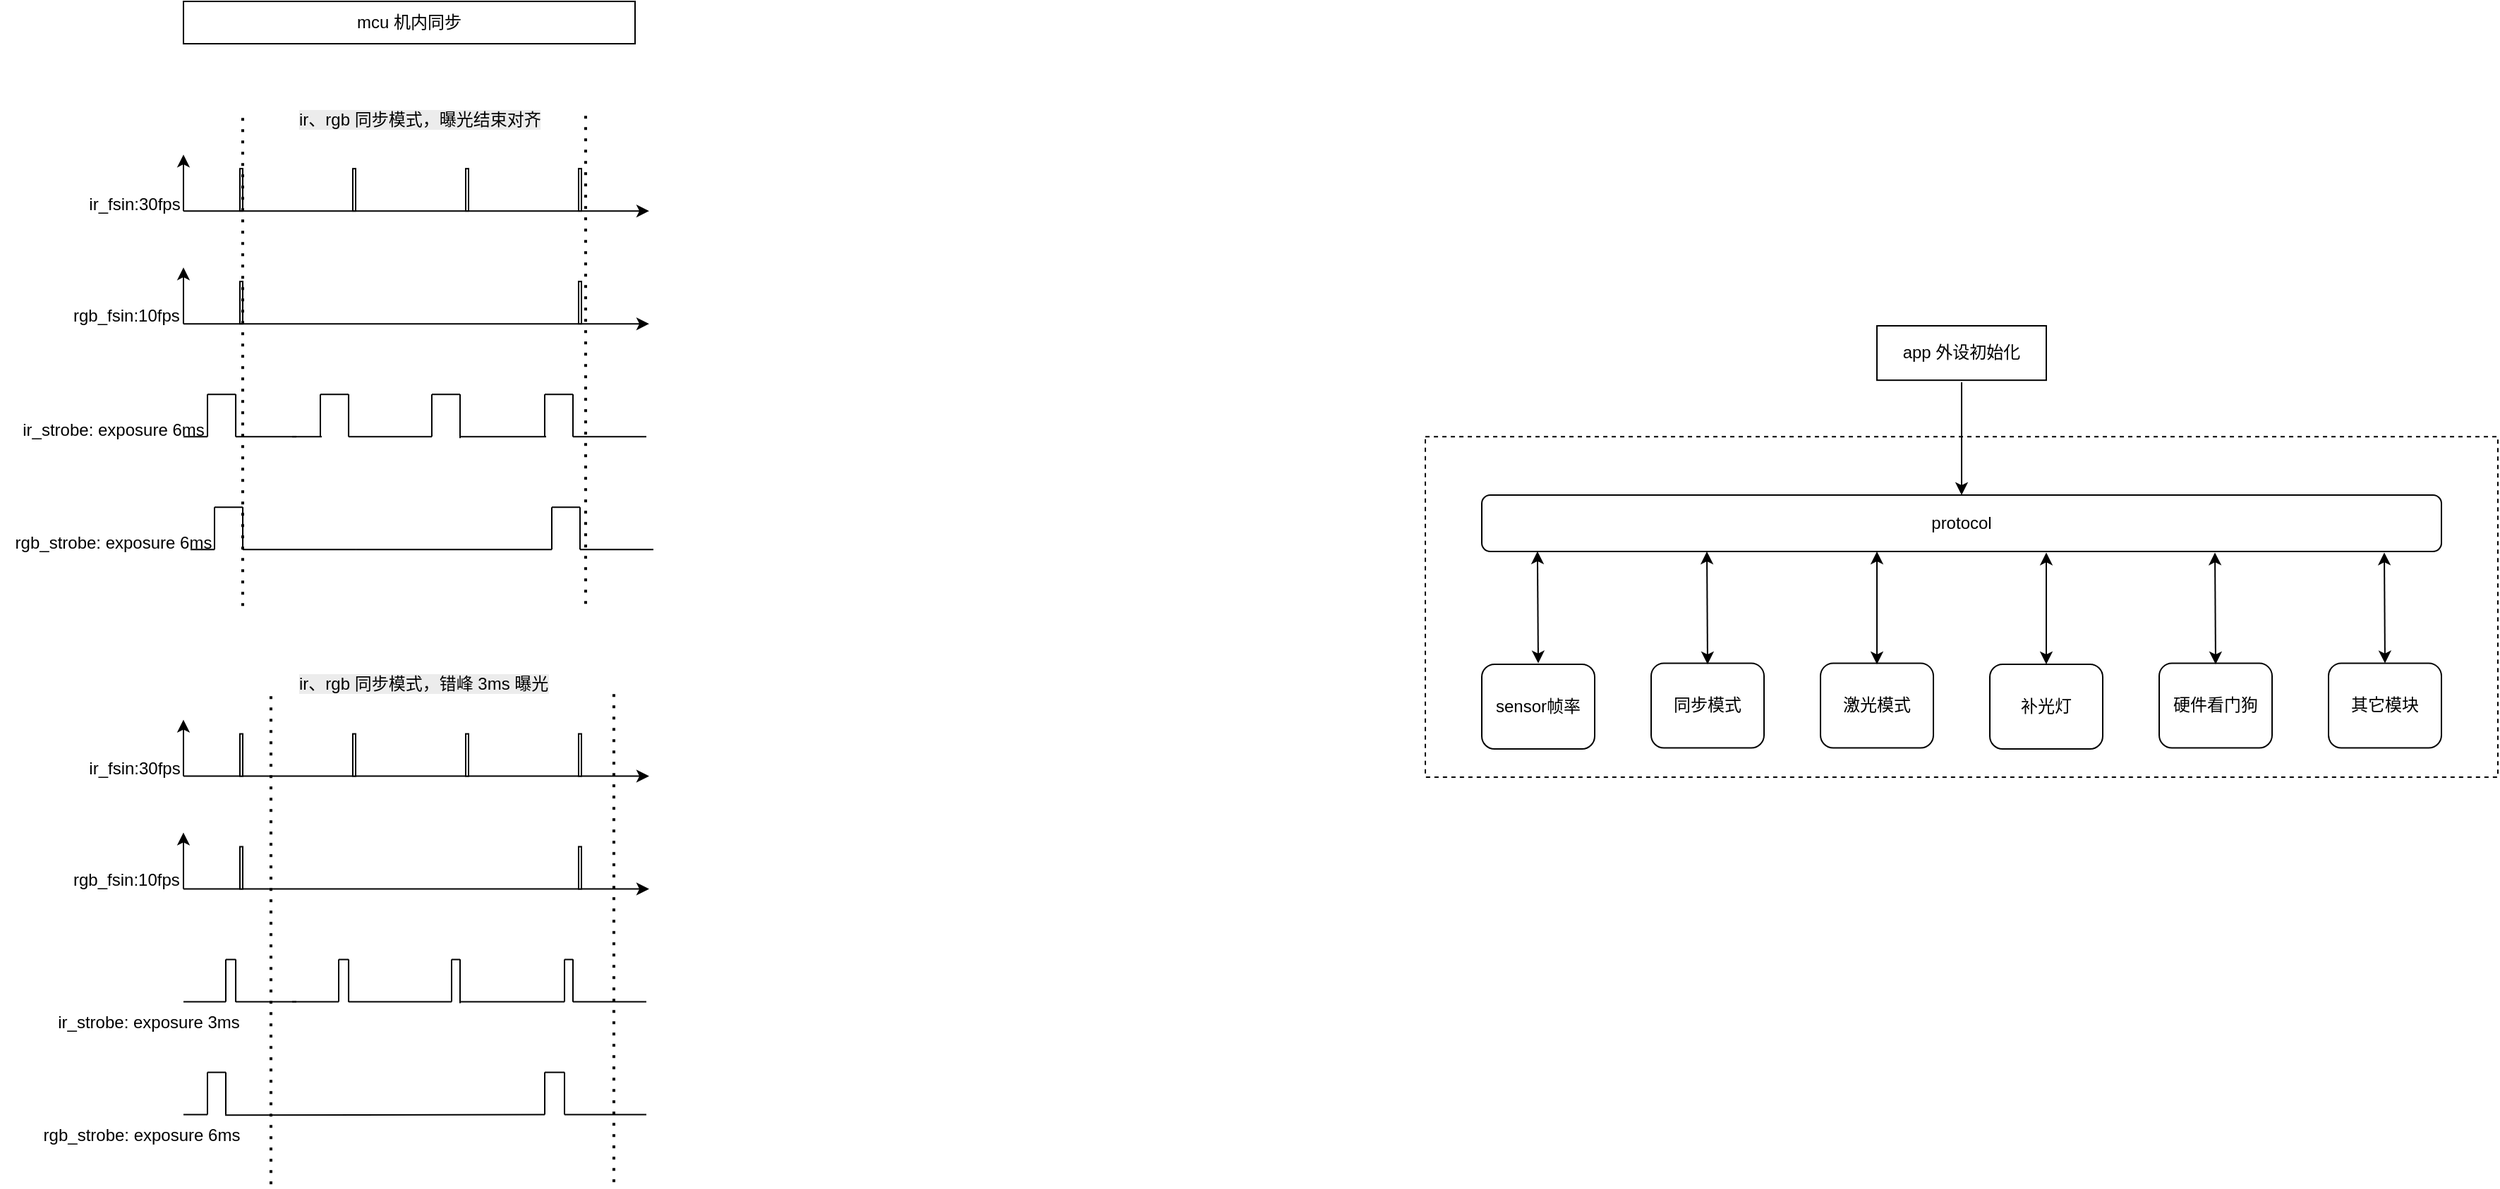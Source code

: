 <mxfile version="28.2.0">
  <diagram name="第 1 页" id="_VsEsWfQ4mNRQcYRXDtU">
    <mxGraphModel dx="1371" dy="796" grid="1" gridSize="10" guides="1" tooltips="1" connect="1" arrows="1" fold="1" page="1" pageScale="1" pageWidth="4681" pageHeight="3300" math="0" shadow="0">
      <root>
        <mxCell id="0" />
        <mxCell id="1" parent="0" />
        <mxCell id="NNPySh-XJAqyyE1wnARs-1" value="" style="endArrow=classic;html=1;rounded=0;" edge="1" parent="1">
          <mxGeometry width="50" height="50" relative="1" as="geometry">
            <mxPoint x="160" y="599.296" as="sourcePoint" />
            <mxPoint x="490" y="599.296" as="targetPoint" />
          </mxGeometry>
        </mxCell>
        <mxCell id="NNPySh-XJAqyyE1wnARs-2" value="" style="html=1;points=[[0,0,0,0,5],[0,1,0,0,-5],[1,0,0,0,5],[1,1,0,0,-5]];perimeter=orthogonalPerimeter;outlineConnect=0;targetShapes=umlLifeline;portConstraint=eastwest;newEdgeStyle={&quot;curved&quot;:0,&quot;rounded&quot;:0};" vertex="1" parent="1">
          <mxGeometry x="200" y="569.296" width="2" height="30" as="geometry" />
        </mxCell>
        <mxCell id="NNPySh-XJAqyyE1wnARs-3" value="" style="html=1;points=[[0,0,0,0,5],[0,1,0,0,-5],[1,0,0,0,5],[1,1,0,0,-5]];perimeter=orthogonalPerimeter;outlineConnect=0;targetShapes=umlLifeline;portConstraint=eastwest;newEdgeStyle={&quot;curved&quot;:0,&quot;rounded&quot;:0};" vertex="1" parent="1">
          <mxGeometry x="440" y="569.296" width="2" height="30" as="geometry" />
        </mxCell>
        <mxCell id="NNPySh-XJAqyyE1wnARs-4" value="" style="endArrow=classic;html=1;rounded=0;" edge="1" parent="1">
          <mxGeometry width="50" height="50" relative="1" as="geometry">
            <mxPoint x="160" y="679.296" as="sourcePoint" />
            <mxPoint x="490" y="679.296" as="targetPoint" />
          </mxGeometry>
        </mxCell>
        <mxCell id="NNPySh-XJAqyyE1wnARs-5" value="" style="html=1;points=[[0,0,0,0,5],[0,1,0,0,-5],[1,0,0,0,5],[1,1,0,0,-5]];perimeter=orthogonalPerimeter;outlineConnect=0;targetShapes=umlLifeline;portConstraint=eastwest;newEdgeStyle={&quot;curved&quot;:0,&quot;rounded&quot;:0};" vertex="1" parent="1">
          <mxGeometry x="200" y="649.296" width="2" height="30" as="geometry" />
        </mxCell>
        <mxCell id="NNPySh-XJAqyyE1wnARs-6" value="" style="html=1;points=[[0,0,0,0,5],[0,1,0,0,-5],[1,0,0,0,5],[1,1,0,0,-5]];perimeter=orthogonalPerimeter;outlineConnect=0;targetShapes=umlLifeline;portConstraint=eastwest;newEdgeStyle={&quot;curved&quot;:0,&quot;rounded&quot;:0};" vertex="1" parent="1">
          <mxGeometry x="440" y="649.296" width="2" height="30" as="geometry" />
        </mxCell>
        <mxCell id="NNPySh-XJAqyyE1wnARs-7" value="" style="endArrow=classic;html=1;rounded=0;" edge="1" parent="1">
          <mxGeometry width="50" height="50" relative="1" as="geometry">
            <mxPoint x="160" y="599.296" as="sourcePoint" />
            <mxPoint x="160" y="559.296" as="targetPoint" />
          </mxGeometry>
        </mxCell>
        <mxCell id="NNPySh-XJAqyyE1wnARs-8" value="ir_fsin:30fps" style="text;html=1;align=center;verticalAlign=middle;resizable=0;points=[];autosize=1;strokeColor=none;fillColor=none;" vertex="1" parent="1">
          <mxGeometry x="80" y="579.296" width="90" height="30" as="geometry" />
        </mxCell>
        <mxCell id="NNPySh-XJAqyyE1wnARs-9" value="" style="endArrow=classic;html=1;rounded=0;" edge="1" parent="1">
          <mxGeometry width="50" height="50" relative="1" as="geometry">
            <mxPoint x="160" y="679.296" as="sourcePoint" />
            <mxPoint x="160" y="639.296" as="targetPoint" />
          </mxGeometry>
        </mxCell>
        <mxCell id="NNPySh-XJAqyyE1wnARs-10" value="ir_strobe: exposure 3ms" style="text;html=1;align=center;verticalAlign=middle;resizable=0;points=[];autosize=1;strokeColor=none;fillColor=none;container=0;" vertex="1" parent="1">
          <mxGeometry x="60" y="759.296" width="150" height="30" as="geometry" />
        </mxCell>
        <mxCell id="NNPySh-XJAqyyE1wnARs-11" value="rgb_strobe: exposure 6ms" style="text;html=1;align=center;verticalAlign=middle;resizable=0;points=[];autosize=1;strokeColor=none;fillColor=none;container=0;" vertex="1" parent="1">
          <mxGeometry x="50" y="839.296" width="160" height="30" as="geometry" />
        </mxCell>
        <mxCell id="NNPySh-XJAqyyE1wnARs-12" value="" style="endArrow=none;html=1;rounded=0;" edge="1" parent="1">
          <mxGeometry width="50" height="50" relative="1" as="geometry">
            <mxPoint x="177" y="839.296" as="sourcePoint" />
            <mxPoint x="177" y="809.296" as="targetPoint" />
          </mxGeometry>
        </mxCell>
        <mxCell id="NNPySh-XJAqyyE1wnARs-13" value="" style="endArrow=none;html=1;rounded=0;exitX=0.714;exitY=1;exitDx=0;exitDy=0;exitPerimeter=0;" edge="1" parent="1">
          <mxGeometry width="50" height="50" relative="1" as="geometry">
            <mxPoint x="177.02" y="809.296" as="sourcePoint" />
            <mxPoint x="190" y="809.293" as="targetPoint" />
          </mxGeometry>
        </mxCell>
        <mxCell id="NNPySh-XJAqyyE1wnARs-14" value="" style="endArrow=none;html=1;rounded=0;" edge="1" parent="1">
          <mxGeometry width="50" height="50" relative="1" as="geometry">
            <mxPoint x="190" y="839.296" as="sourcePoint" />
            <mxPoint x="190" y="809.296" as="targetPoint" />
          </mxGeometry>
        </mxCell>
        <mxCell id="NNPySh-XJAqyyE1wnARs-15" value="" style="endArrow=none;html=1;rounded=0;exitX=0.872;exitY=0.01;exitDx=0;exitDy=0;exitPerimeter=0;" edge="1" parent="1" source="NNPySh-XJAqyyE1wnARs-11">
          <mxGeometry width="50" height="50" relative="1" as="geometry">
            <mxPoint x="277.02" y="839.296" as="sourcePoint" />
            <mxPoint x="416" y="839.296" as="targetPoint" />
          </mxGeometry>
        </mxCell>
        <mxCell id="NNPySh-XJAqyyE1wnARs-16" value="" style="endArrow=none;html=1;rounded=0;" edge="1" parent="1">
          <mxGeometry width="50" height="50" relative="1" as="geometry">
            <mxPoint x="197.02" y="759.296" as="sourcePoint" />
            <mxPoint x="197.02" y="729.296" as="targetPoint" />
          </mxGeometry>
        </mxCell>
        <mxCell id="NNPySh-XJAqyyE1wnARs-17" value="" style="endArrow=none;html=1;rounded=0;" edge="1" parent="1">
          <mxGeometry width="50" height="50" relative="1" as="geometry">
            <mxPoint x="190" y="729.293" as="sourcePoint" />
            <mxPoint x="197.02" y="729.296" as="targetPoint" />
          </mxGeometry>
        </mxCell>
        <mxCell id="NNPySh-XJAqyyE1wnARs-18" value="" style="endArrow=none;html=1;rounded=0;" edge="1" parent="1">
          <mxGeometry width="50" height="50" relative="1" as="geometry">
            <mxPoint x="197.02" y="759.296" as="sourcePoint" />
            <mxPoint x="197.02" y="729.296" as="targetPoint" />
          </mxGeometry>
        </mxCell>
        <mxCell id="NNPySh-XJAqyyE1wnARs-19" value="" style="endArrow=none;html=1;rounded=0;" edge="1" parent="1">
          <mxGeometry width="50" height="50" relative="1" as="geometry">
            <mxPoint x="190" y="759.296" as="sourcePoint" />
            <mxPoint x="190" y="729.296" as="targetPoint" />
          </mxGeometry>
        </mxCell>
        <mxCell id="NNPySh-XJAqyyE1wnARs-20" value="" style="endArrow=none;html=1;rounded=0;" edge="1" parent="1">
          <mxGeometry width="50" height="50" relative="1" as="geometry">
            <mxPoint x="197.02" y="759.296" as="sourcePoint" />
            <mxPoint x="240" y="759.296" as="targetPoint" />
          </mxGeometry>
        </mxCell>
        <mxCell id="NNPySh-XJAqyyE1wnARs-21" value="" style="endArrow=none;html=1;rounded=0;" edge="1" parent="1">
          <mxGeometry width="50" height="50" relative="1" as="geometry">
            <mxPoint x="237.02" y="759.296" as="sourcePoint" />
            <mxPoint x="270" y="759.293" as="targetPoint" />
          </mxGeometry>
        </mxCell>
        <mxCell id="NNPySh-XJAqyyE1wnARs-22" value="" style="endArrow=none;html=1;rounded=0;" edge="1" parent="1">
          <mxGeometry width="50" height="50" relative="1" as="geometry">
            <mxPoint x="277.02" y="759.296" as="sourcePoint" />
            <mxPoint x="277.02" y="729.296" as="targetPoint" />
          </mxGeometry>
        </mxCell>
        <mxCell id="NNPySh-XJAqyyE1wnARs-23" value="" style="endArrow=none;html=1;rounded=0;" edge="1" parent="1">
          <mxGeometry width="50" height="50" relative="1" as="geometry">
            <mxPoint x="270" y="729.293" as="sourcePoint" />
            <mxPoint x="277.02" y="729.296" as="targetPoint" />
          </mxGeometry>
        </mxCell>
        <mxCell id="NNPySh-XJAqyyE1wnARs-24" value="" style="endArrow=none;html=1;rounded=0;" edge="1" parent="1">
          <mxGeometry width="50" height="50" relative="1" as="geometry">
            <mxPoint x="277.02" y="759.296" as="sourcePoint" />
            <mxPoint x="277.02" y="729.296" as="targetPoint" />
          </mxGeometry>
        </mxCell>
        <mxCell id="NNPySh-XJAqyyE1wnARs-25" value="" style="endArrow=none;html=1;rounded=0;" edge="1" parent="1">
          <mxGeometry width="50" height="50" relative="1" as="geometry">
            <mxPoint x="277.02" y="759.296" as="sourcePoint" />
            <mxPoint x="350" y="759.293" as="targetPoint" />
          </mxGeometry>
        </mxCell>
        <mxCell id="NNPySh-XJAqyyE1wnARs-26" value="" style="endArrow=none;html=1;rounded=0;exitX=0.812;exitY=-0.005;exitDx=0;exitDy=0;exitPerimeter=0;" edge="1" parent="1">
          <mxGeometry width="50" height="50" relative="1" as="geometry">
            <mxPoint x="160" y="839.296" as="sourcePoint" />
            <mxPoint x="177" y="839.296" as="targetPoint" />
          </mxGeometry>
        </mxCell>
        <mxCell id="NNPySh-XJAqyyE1wnARs-27" value="" style="endArrow=none;html=1;rounded=0;exitX=0.812;exitY=-0.005;exitDx=0;exitDy=0;exitPerimeter=0;" edge="1" parent="1">
          <mxGeometry width="50" height="50" relative="1" as="geometry">
            <mxPoint x="160" y="759.296" as="sourcePoint" />
            <mxPoint x="190" y="759.296" as="targetPoint" />
          </mxGeometry>
        </mxCell>
        <mxCell id="NNPySh-XJAqyyE1wnARs-28" value="&lt;span style=&quot;color: rgb(0, 0, 0); font-family: Helvetica; font-size: 12px; font-style: normal; font-variant-ligatures: normal; font-variant-caps: normal; font-weight: 400; letter-spacing: normal; orphans: 2; text-align: center; text-indent: 0px; text-transform: none; widows: 2; word-spacing: 0px; -webkit-text-stroke-width: 0px; white-space: nowrap; text-decoration-thickness: initial; text-decoration-style: initial; text-decoration-color: initial; float: none; display: inline !important;&quot;&gt;rgb_fsin:10fps&lt;/span&gt;" style="text;whiteSpace=wrap;html=1;" vertex="1" parent="1">
          <mxGeometry x="80" y="659.296" width="70" height="40" as="geometry" />
        </mxCell>
        <mxCell id="NNPySh-XJAqyyE1wnARs-29" value="" style="endArrow=none;dashed=1;html=1;dashPattern=1 3;strokeWidth=2;rounded=0;" edge="1" parent="1">
          <mxGeometry width="50" height="50" relative="1" as="geometry">
            <mxPoint x="222" y="888.586" as="sourcePoint" />
            <mxPoint x="222" y="541.42" as="targetPoint" />
          </mxGeometry>
        </mxCell>
        <mxCell id="NNPySh-XJAqyyE1wnARs-30" value="" style="endArrow=none;dashed=1;html=1;dashPattern=1 3;strokeWidth=2;rounded=0;" edge="1" parent="1">
          <mxGeometry width="50" height="50" relative="1" as="geometry">
            <mxPoint x="465" y="887.169" as="sourcePoint" />
            <mxPoint x="465" y="540.003" as="targetPoint" />
          </mxGeometry>
        </mxCell>
        <mxCell id="NNPySh-XJAqyyE1wnARs-31" value="" style="html=1;points=[[0,0,0,0,5],[0,1,0,0,-5],[1,0,0,0,5],[1,1,0,0,-5]];perimeter=orthogonalPerimeter;outlineConnect=0;targetShapes=umlLifeline;portConstraint=eastwest;newEdgeStyle={&quot;curved&quot;:0,&quot;rounded&quot;:0};" vertex="1" parent="1">
          <mxGeometry x="360" y="569.296" width="2" height="30" as="geometry" />
        </mxCell>
        <mxCell id="NNPySh-XJAqyyE1wnARs-32" value="" style="html=1;points=[[0,0,0,0,5],[0,1,0,0,-5],[1,0,0,0,5],[1,1,0,0,-5]];perimeter=orthogonalPerimeter;outlineConnect=0;targetShapes=umlLifeline;portConstraint=eastwest;newEdgeStyle={&quot;curved&quot;:0,&quot;rounded&quot;:0};" vertex="1" parent="1">
          <mxGeometry x="280" y="569.296" width="2" height="30" as="geometry" />
        </mxCell>
        <mxCell id="NNPySh-XJAqyyE1wnARs-33" value="" style="endArrow=none;html=1;rounded=0;" edge="1" parent="1">
          <mxGeometry width="50" height="50" relative="1" as="geometry">
            <mxPoint x="270" y="759.296" as="sourcePoint" />
            <mxPoint x="270" y="729.296" as="targetPoint" />
          </mxGeometry>
        </mxCell>
        <mxCell id="NNPySh-XJAqyyE1wnARs-34" value="" style="endArrow=none;html=1;rounded=0;" edge="1" parent="1">
          <mxGeometry width="50" height="50" relative="1" as="geometry">
            <mxPoint x="350" y="729.293" as="sourcePoint" />
            <mxPoint x="356" y="729.296" as="targetPoint" />
          </mxGeometry>
        </mxCell>
        <mxCell id="NNPySh-XJAqyyE1wnARs-35" value="" style="endArrow=none;html=1;rounded=0;" edge="1" parent="1">
          <mxGeometry width="50" height="50" relative="1" as="geometry">
            <mxPoint x="350" y="759.296" as="sourcePoint" />
            <mxPoint x="350" y="729.296" as="targetPoint" />
          </mxGeometry>
        </mxCell>
        <mxCell id="NNPySh-XJAqyyE1wnARs-36" value="" style="endArrow=none;html=1;rounded=0;" edge="1" parent="1">
          <mxGeometry width="50" height="50" relative="1" as="geometry">
            <mxPoint x="356" y="759.296" as="sourcePoint" />
            <mxPoint x="356" y="729.296" as="targetPoint" />
          </mxGeometry>
        </mxCell>
        <mxCell id="NNPySh-XJAqyyE1wnARs-37" value="" style="endArrow=none;html=1;rounded=0;" edge="1" parent="1">
          <mxGeometry width="50" height="50" relative="1" as="geometry">
            <mxPoint x="356" y="759.296" as="sourcePoint" />
            <mxPoint x="356" y="729.296" as="targetPoint" />
          </mxGeometry>
        </mxCell>
        <mxCell id="NNPySh-XJAqyyE1wnARs-38" value="" style="endArrow=none;html=1;rounded=0;" edge="1" parent="1">
          <mxGeometry width="50" height="50" relative="1" as="geometry">
            <mxPoint x="356" y="760.296" as="sourcePoint" />
            <mxPoint x="356" y="730.296" as="targetPoint" />
          </mxGeometry>
        </mxCell>
        <mxCell id="NNPySh-XJAqyyE1wnARs-39" value="" style="endArrow=none;html=1;rounded=0;" edge="1" parent="1">
          <mxGeometry width="50" height="50" relative="1" as="geometry">
            <mxPoint x="356" y="759.296" as="sourcePoint" />
            <mxPoint x="430" y="759.293" as="targetPoint" />
          </mxGeometry>
        </mxCell>
        <mxCell id="NNPySh-XJAqyyE1wnARs-40" value="" style="endArrow=none;html=1;rounded=0;" edge="1" parent="1">
          <mxGeometry width="50" height="50" relative="1" as="geometry">
            <mxPoint x="436" y="759.296" as="sourcePoint" />
            <mxPoint x="436" y="729.296" as="targetPoint" />
          </mxGeometry>
        </mxCell>
        <mxCell id="NNPySh-XJAqyyE1wnARs-41" value="" style="endArrow=none;html=1;rounded=0;" edge="1" parent="1">
          <mxGeometry width="50" height="50" relative="1" as="geometry">
            <mxPoint x="430" y="729.293" as="sourcePoint" />
            <mxPoint x="436" y="729.296" as="targetPoint" />
          </mxGeometry>
        </mxCell>
        <mxCell id="NNPySh-XJAqyyE1wnARs-42" value="" style="endArrow=none;html=1;rounded=0;" edge="1" parent="1">
          <mxGeometry width="50" height="50" relative="1" as="geometry">
            <mxPoint x="436" y="759.296" as="sourcePoint" />
            <mxPoint x="436" y="729.296" as="targetPoint" />
          </mxGeometry>
        </mxCell>
        <mxCell id="NNPySh-XJAqyyE1wnARs-43" value="" style="endArrow=none;html=1;rounded=0;" edge="1" parent="1">
          <mxGeometry width="50" height="50" relative="1" as="geometry">
            <mxPoint x="436" y="759.296" as="sourcePoint" />
            <mxPoint x="488" y="759.296" as="targetPoint" />
          </mxGeometry>
        </mxCell>
        <mxCell id="NNPySh-XJAqyyE1wnARs-44" value="" style="endArrow=none;html=1;rounded=0;" edge="1" parent="1">
          <mxGeometry width="50" height="50" relative="1" as="geometry">
            <mxPoint x="430" y="759.296" as="sourcePoint" />
            <mxPoint x="430" y="729.296" as="targetPoint" />
          </mxGeometry>
        </mxCell>
        <mxCell id="NNPySh-XJAqyyE1wnARs-45" value="" style="endArrow=none;html=1;rounded=0;exitX=0.714;exitY=1;exitDx=0;exitDy=0;exitPerimeter=0;" edge="1" parent="1">
          <mxGeometry width="50" height="50" relative="1" as="geometry">
            <mxPoint x="416" y="809.296" as="sourcePoint" />
            <mxPoint x="430" y="809.293" as="targetPoint" />
          </mxGeometry>
        </mxCell>
        <mxCell id="NNPySh-XJAqyyE1wnARs-46" value="" style="endArrow=none;html=1;rounded=0;" edge="1" parent="1">
          <mxGeometry width="50" height="50" relative="1" as="geometry">
            <mxPoint x="430" y="839.296" as="sourcePoint" />
            <mxPoint x="430" y="809.296" as="targetPoint" />
          </mxGeometry>
        </mxCell>
        <mxCell id="NNPySh-XJAqyyE1wnARs-47" value="" style="endArrow=none;html=1;rounded=0;" edge="1" parent="1">
          <mxGeometry width="50" height="50" relative="1" as="geometry">
            <mxPoint x="416" y="839.296" as="sourcePoint" />
            <mxPoint x="416" y="809.296" as="targetPoint" />
          </mxGeometry>
        </mxCell>
        <mxCell id="NNPySh-XJAqyyE1wnARs-48" value="" style="endArrow=none;html=1;rounded=0;" edge="1" parent="1">
          <mxGeometry width="50" height="50" relative="1" as="geometry">
            <mxPoint x="430" y="839.293" as="sourcePoint" />
            <mxPoint x="488" y="839.296" as="targetPoint" />
          </mxGeometry>
        </mxCell>
        <mxCell id="NNPySh-XJAqyyE1wnARs-49" value="" style="endArrow=classic;html=1;rounded=0;" edge="1" parent="1">
          <mxGeometry width="50" height="50" relative="1" as="geometry">
            <mxPoint x="160" y="198.583" as="sourcePoint" />
            <mxPoint x="490" y="198.583" as="targetPoint" />
          </mxGeometry>
        </mxCell>
        <mxCell id="NNPySh-XJAqyyE1wnARs-50" value="" style="html=1;points=[[0,0,0,0,5],[0,1,0,0,-5],[1,0,0,0,5],[1,1,0,0,-5]];perimeter=orthogonalPerimeter;outlineConnect=0;targetShapes=umlLifeline;portConstraint=eastwest;newEdgeStyle={&quot;curved&quot;:0,&quot;rounded&quot;:0};" vertex="1" parent="1">
          <mxGeometry x="200" y="168.583" width="2" height="30" as="geometry" />
        </mxCell>
        <mxCell id="NNPySh-XJAqyyE1wnARs-51" value="" style="html=1;points=[[0,0,0,0,5],[0,1,0,0,-5],[1,0,0,0,5],[1,1,0,0,-5]];perimeter=orthogonalPerimeter;outlineConnect=0;targetShapes=umlLifeline;portConstraint=eastwest;newEdgeStyle={&quot;curved&quot;:0,&quot;rounded&quot;:0};" vertex="1" parent="1">
          <mxGeometry x="440" y="168.583" width="2" height="30" as="geometry" />
        </mxCell>
        <mxCell id="NNPySh-XJAqyyE1wnARs-52" value="" style="endArrow=classic;html=1;rounded=0;" edge="1" parent="1">
          <mxGeometry width="50" height="50" relative="1" as="geometry">
            <mxPoint x="160" y="278.583" as="sourcePoint" />
            <mxPoint x="490" y="278.583" as="targetPoint" />
          </mxGeometry>
        </mxCell>
        <mxCell id="NNPySh-XJAqyyE1wnARs-53" value="" style="html=1;points=[[0,0,0,0,5],[0,1,0,0,-5],[1,0,0,0,5],[1,1,0,0,-5]];perimeter=orthogonalPerimeter;outlineConnect=0;targetShapes=umlLifeline;portConstraint=eastwest;newEdgeStyle={&quot;curved&quot;:0,&quot;rounded&quot;:0};" vertex="1" parent="1">
          <mxGeometry x="200" y="248.583" width="2" height="30" as="geometry" />
        </mxCell>
        <mxCell id="NNPySh-XJAqyyE1wnARs-54" value="" style="html=1;points=[[0,0,0,0,5],[0,1,0,0,-5],[1,0,0,0,5],[1,1,0,0,-5]];perimeter=orthogonalPerimeter;outlineConnect=0;targetShapes=umlLifeline;portConstraint=eastwest;newEdgeStyle={&quot;curved&quot;:0,&quot;rounded&quot;:0};" vertex="1" parent="1">
          <mxGeometry x="440" y="248.583" width="2" height="30" as="geometry" />
        </mxCell>
        <mxCell id="NNPySh-XJAqyyE1wnARs-55" value="" style="endArrow=classic;html=1;rounded=0;" edge="1" parent="1">
          <mxGeometry width="50" height="50" relative="1" as="geometry">
            <mxPoint x="160" y="198.583" as="sourcePoint" />
            <mxPoint x="160" y="158.583" as="targetPoint" />
          </mxGeometry>
        </mxCell>
        <mxCell id="NNPySh-XJAqyyE1wnARs-56" value="ir_fsin:30fps" style="text;html=1;align=center;verticalAlign=middle;resizable=0;points=[];autosize=1;strokeColor=none;fillColor=none;" vertex="1" parent="1">
          <mxGeometry x="80" y="178.583" width="90" height="30" as="geometry" />
        </mxCell>
        <mxCell id="NNPySh-XJAqyyE1wnARs-57" value="" style="endArrow=classic;html=1;rounded=0;" edge="1" parent="1">
          <mxGeometry width="50" height="50" relative="1" as="geometry">
            <mxPoint x="160" y="278.583" as="sourcePoint" />
            <mxPoint x="160" y="238.583" as="targetPoint" />
          </mxGeometry>
        </mxCell>
        <mxCell id="NNPySh-XJAqyyE1wnARs-58" value="ir_strobe: exposure 6ms" style="text;html=1;align=center;verticalAlign=middle;resizable=0;points=[];autosize=1;strokeColor=none;fillColor=none;container=0;" vertex="1" parent="1">
          <mxGeometry x="35" y="338.583" width="150" height="30" as="geometry" />
        </mxCell>
        <mxCell id="NNPySh-XJAqyyE1wnARs-59" value="rgb_strobe: exposure 6ms" style="text;html=1;align=center;verticalAlign=middle;resizable=0;points=[];autosize=1;strokeColor=none;fillColor=none;container=0;" vertex="1" parent="1">
          <mxGeometry x="30" y="418.583" width="160" height="30" as="geometry" />
        </mxCell>
        <mxCell id="NNPySh-XJAqyyE1wnARs-60" value="" style="endArrow=none;html=1;rounded=0;" edge="1" parent="1">
          <mxGeometry width="50" height="50" relative="1" as="geometry">
            <mxPoint x="182" y="438.583" as="sourcePoint" />
            <mxPoint x="182" y="408.583" as="targetPoint" />
          </mxGeometry>
        </mxCell>
        <mxCell id="NNPySh-XJAqyyE1wnARs-61" value="" style="endArrow=none;html=1;rounded=0;" edge="1" parent="1">
          <mxGeometry width="50" height="50" relative="1" as="geometry">
            <mxPoint x="202.02" y="438.583" as="sourcePoint" />
            <mxPoint x="202.02" y="408.583" as="targetPoint" />
          </mxGeometry>
        </mxCell>
        <mxCell id="NNPySh-XJAqyyE1wnARs-62" value="" style="endArrow=none;html=1;rounded=0;exitX=0.714;exitY=1;exitDx=0;exitDy=0;exitPerimeter=0;" edge="1" parent="1">
          <mxGeometry width="50" height="50" relative="1" as="geometry">
            <mxPoint x="182.02" y="408.583" as="sourcePoint" />
            <mxPoint x="202.02" y="408.583" as="targetPoint" />
          </mxGeometry>
        </mxCell>
        <mxCell id="NNPySh-XJAqyyE1wnARs-63" value="" style="endArrow=none;html=1;rounded=0;" edge="1" parent="1">
          <mxGeometry width="50" height="50" relative="1" as="geometry">
            <mxPoint x="202.02" y="438.583" as="sourcePoint" />
            <mxPoint x="202.02" y="408.583" as="targetPoint" />
          </mxGeometry>
        </mxCell>
        <mxCell id="NNPySh-XJAqyyE1wnARs-64" value="" style="endArrow=none;html=1;rounded=0;" edge="1" parent="1">
          <mxGeometry width="50" height="50" relative="1" as="geometry">
            <mxPoint x="202.02" y="438.583" as="sourcePoint" />
            <mxPoint x="282" y="438.583" as="targetPoint" />
          </mxGeometry>
        </mxCell>
        <mxCell id="NNPySh-XJAqyyE1wnARs-65" value="" style="endArrow=none;html=1;rounded=0;" edge="1" parent="1">
          <mxGeometry width="50" height="50" relative="1" as="geometry">
            <mxPoint x="282.02" y="438.583" as="sourcePoint" />
            <mxPoint x="421" y="438.583" as="targetPoint" />
          </mxGeometry>
        </mxCell>
        <mxCell id="NNPySh-XJAqyyE1wnARs-66" value="" style="endArrow=none;html=1;rounded=0;" edge="1" parent="1">
          <mxGeometry width="50" height="50" relative="1" as="geometry">
            <mxPoint x="197.02" y="358.583" as="sourcePoint" />
            <mxPoint x="197.02" y="328.583" as="targetPoint" />
          </mxGeometry>
        </mxCell>
        <mxCell id="NNPySh-XJAqyyE1wnARs-67" value="" style="endArrow=none;html=1;rounded=0;exitX=0.714;exitY=1;exitDx=0;exitDy=0;exitPerimeter=0;" edge="1" parent="1">
          <mxGeometry width="50" height="50" relative="1" as="geometry">
            <mxPoint x="177.02" y="328.583" as="sourcePoint" />
            <mxPoint x="197.02" y="328.583" as="targetPoint" />
          </mxGeometry>
        </mxCell>
        <mxCell id="NNPySh-XJAqyyE1wnARs-68" value="" style="endArrow=none;html=1;rounded=0;" edge="1" parent="1">
          <mxGeometry width="50" height="50" relative="1" as="geometry">
            <mxPoint x="197.02" y="358.583" as="sourcePoint" />
            <mxPoint x="197.02" y="328.583" as="targetPoint" />
          </mxGeometry>
        </mxCell>
        <mxCell id="NNPySh-XJAqyyE1wnARs-69" value="" style="endArrow=none;html=1;rounded=0;" edge="1" parent="1">
          <mxGeometry width="50" height="50" relative="1" as="geometry">
            <mxPoint x="177.02" y="358.583" as="sourcePoint" />
            <mxPoint x="177.02" y="328.583" as="targetPoint" />
          </mxGeometry>
        </mxCell>
        <mxCell id="NNPySh-XJAqyyE1wnARs-70" value="" style="endArrow=none;html=1;rounded=0;" edge="1" parent="1">
          <mxGeometry width="50" height="50" relative="1" as="geometry">
            <mxPoint x="197.02" y="358.583" as="sourcePoint" />
            <mxPoint x="240" y="358.583" as="targetPoint" />
          </mxGeometry>
        </mxCell>
        <mxCell id="NNPySh-XJAqyyE1wnARs-71" value="" style="endArrow=none;html=1;rounded=0;" edge="1" parent="1">
          <mxGeometry width="50" height="50" relative="1" as="geometry">
            <mxPoint x="237.02" y="358.583" as="sourcePoint" />
            <mxPoint x="258.02" y="358.583" as="targetPoint" />
          </mxGeometry>
        </mxCell>
        <mxCell id="NNPySh-XJAqyyE1wnARs-72" value="" style="endArrow=none;html=1;rounded=0;" edge="1" parent="1">
          <mxGeometry width="50" height="50" relative="1" as="geometry">
            <mxPoint x="277.02" y="358.583" as="sourcePoint" />
            <mxPoint x="277.02" y="328.583" as="targetPoint" />
          </mxGeometry>
        </mxCell>
        <mxCell id="NNPySh-XJAqyyE1wnARs-73" value="" style="endArrow=none;html=1;rounded=0;exitX=0.714;exitY=1;exitDx=0;exitDy=0;exitPerimeter=0;" edge="1" parent="1">
          <mxGeometry width="50" height="50" relative="1" as="geometry">
            <mxPoint x="257.02" y="328.583" as="sourcePoint" />
            <mxPoint x="277.02" y="328.583" as="targetPoint" />
          </mxGeometry>
        </mxCell>
        <mxCell id="NNPySh-XJAqyyE1wnARs-74" value="" style="endArrow=none;html=1;rounded=0;" edge="1" parent="1">
          <mxGeometry width="50" height="50" relative="1" as="geometry">
            <mxPoint x="277.02" y="358.583" as="sourcePoint" />
            <mxPoint x="277.02" y="328.583" as="targetPoint" />
          </mxGeometry>
        </mxCell>
        <mxCell id="NNPySh-XJAqyyE1wnARs-75" value="" style="endArrow=none;html=1;rounded=0;" edge="1" parent="1">
          <mxGeometry width="50" height="50" relative="1" as="geometry">
            <mxPoint x="277.02" y="358.583" as="sourcePoint" />
            <mxPoint x="336" y="358.583" as="targetPoint" />
          </mxGeometry>
        </mxCell>
        <mxCell id="NNPySh-XJAqyyE1wnARs-76" value="" style="endArrow=none;html=1;rounded=0;exitX=0.812;exitY=-0.005;exitDx=0;exitDy=0;exitPerimeter=0;" edge="1" parent="1">
          <mxGeometry width="50" height="50" relative="1" as="geometry">
            <mxPoint x="165" y="438.583" as="sourcePoint" />
            <mxPoint x="182" y="438.583" as="targetPoint" />
          </mxGeometry>
        </mxCell>
        <mxCell id="NNPySh-XJAqyyE1wnARs-77" value="" style="endArrow=none;html=1;rounded=0;exitX=0.812;exitY=-0.005;exitDx=0;exitDy=0;exitPerimeter=0;" edge="1" parent="1">
          <mxGeometry width="50" height="50" relative="1" as="geometry">
            <mxPoint x="160" y="358.583" as="sourcePoint" />
            <mxPoint x="177" y="358.583" as="targetPoint" />
          </mxGeometry>
        </mxCell>
        <mxCell id="NNPySh-XJAqyyE1wnARs-78" value="&lt;span style=&quot;color: rgb(0, 0, 0); font-family: Helvetica; font-size: 12px; font-style: normal; font-variant-ligatures: normal; font-variant-caps: normal; font-weight: 400; letter-spacing: normal; orphans: 2; text-align: center; text-indent: 0px; text-transform: none; widows: 2; word-spacing: 0px; -webkit-text-stroke-width: 0px; white-space: nowrap; text-decoration-thickness: initial; text-decoration-style: initial; text-decoration-color: initial; float: none; display: inline !important;&quot;&gt;rgb_fsin:10fps&lt;/span&gt;" style="text;whiteSpace=wrap;html=1;" vertex="1" parent="1">
          <mxGeometry x="80" y="258.583" width="70" height="40" as="geometry" />
        </mxCell>
        <mxCell id="NNPySh-XJAqyyE1wnARs-79" value="" style="endArrow=none;dashed=1;html=1;dashPattern=1 3;strokeWidth=2;rounded=0;" edge="1" parent="1">
          <mxGeometry width="50" height="50" relative="1" as="geometry">
            <mxPoint x="202" y="478.583" as="sourcePoint" />
            <mxPoint x="202" y="131.417" as="targetPoint" />
          </mxGeometry>
        </mxCell>
        <mxCell id="NNPySh-XJAqyyE1wnARs-80" value="" style="endArrow=none;dashed=1;html=1;dashPattern=1 3;strokeWidth=2;rounded=0;" edge="1" parent="1">
          <mxGeometry width="50" height="50" relative="1" as="geometry">
            <mxPoint x="445" y="477.166" as="sourcePoint" />
            <mxPoint x="445" y="130" as="targetPoint" />
          </mxGeometry>
        </mxCell>
        <mxCell id="NNPySh-XJAqyyE1wnARs-81" value="" style="html=1;points=[[0,0,0,0,5],[0,1,0,0,-5],[1,0,0,0,5],[1,1,0,0,-5]];perimeter=orthogonalPerimeter;outlineConnect=0;targetShapes=umlLifeline;portConstraint=eastwest;newEdgeStyle={&quot;curved&quot;:0,&quot;rounded&quot;:0};" vertex="1" parent="1">
          <mxGeometry x="360" y="168.583" width="2" height="30" as="geometry" />
        </mxCell>
        <mxCell id="NNPySh-XJAqyyE1wnARs-82" value="" style="html=1;points=[[0,0,0,0,5],[0,1,0,0,-5],[1,0,0,0,5],[1,1,0,0,-5]];perimeter=orthogonalPerimeter;outlineConnect=0;targetShapes=umlLifeline;portConstraint=eastwest;newEdgeStyle={&quot;curved&quot;:0,&quot;rounded&quot;:0};" vertex="1" parent="1">
          <mxGeometry x="280" y="168.583" width="2" height="30" as="geometry" />
        </mxCell>
        <mxCell id="NNPySh-XJAqyyE1wnARs-83" value="" style="endArrow=none;html=1;rounded=0;" edge="1" parent="1">
          <mxGeometry width="50" height="50" relative="1" as="geometry">
            <mxPoint x="257" y="358.583" as="sourcePoint" />
            <mxPoint x="257" y="328.583" as="targetPoint" />
          </mxGeometry>
        </mxCell>
        <mxCell id="NNPySh-XJAqyyE1wnARs-84" value="" style="endArrow=none;html=1;rounded=0;exitX=0.714;exitY=1;exitDx=0;exitDy=0;exitPerimeter=0;" edge="1" parent="1">
          <mxGeometry width="50" height="50" relative="1" as="geometry">
            <mxPoint x="336" y="328.583" as="sourcePoint" />
            <mxPoint x="356" y="328.583" as="targetPoint" />
          </mxGeometry>
        </mxCell>
        <mxCell id="NNPySh-XJAqyyE1wnARs-85" value="" style="endArrow=none;html=1;rounded=0;" edge="1" parent="1">
          <mxGeometry width="50" height="50" relative="1" as="geometry">
            <mxPoint x="335.98" y="358.583" as="sourcePoint" />
            <mxPoint x="335.98" y="328.583" as="targetPoint" />
          </mxGeometry>
        </mxCell>
        <mxCell id="NNPySh-XJAqyyE1wnARs-86" value="" style="endArrow=none;html=1;rounded=0;" edge="1" parent="1">
          <mxGeometry width="50" height="50" relative="1" as="geometry">
            <mxPoint x="356" y="358.583" as="sourcePoint" />
            <mxPoint x="356" y="328.583" as="targetPoint" />
          </mxGeometry>
        </mxCell>
        <mxCell id="NNPySh-XJAqyyE1wnARs-87" value="" style="endArrow=none;html=1;rounded=0;" edge="1" parent="1">
          <mxGeometry width="50" height="50" relative="1" as="geometry">
            <mxPoint x="356" y="358.583" as="sourcePoint" />
            <mxPoint x="356" y="328.583" as="targetPoint" />
          </mxGeometry>
        </mxCell>
        <mxCell id="NNPySh-XJAqyyE1wnARs-88" value="" style="endArrow=none;html=1;rounded=0;" edge="1" parent="1">
          <mxGeometry width="50" height="50" relative="1" as="geometry">
            <mxPoint x="356" y="359.583" as="sourcePoint" />
            <mxPoint x="356" y="329.583" as="targetPoint" />
          </mxGeometry>
        </mxCell>
        <mxCell id="NNPySh-XJAqyyE1wnARs-89" value="" style="endArrow=none;html=1;rounded=0;" edge="1" parent="1">
          <mxGeometry width="50" height="50" relative="1" as="geometry">
            <mxPoint x="356" y="358.583" as="sourcePoint" />
            <mxPoint x="417" y="358.583" as="targetPoint" />
          </mxGeometry>
        </mxCell>
        <mxCell id="NNPySh-XJAqyyE1wnARs-90" value="" style="endArrow=none;html=1;rounded=0;" edge="1" parent="1">
          <mxGeometry width="50" height="50" relative="1" as="geometry">
            <mxPoint x="436" y="358.583" as="sourcePoint" />
            <mxPoint x="436" y="328.583" as="targetPoint" />
          </mxGeometry>
        </mxCell>
        <mxCell id="NNPySh-XJAqyyE1wnARs-91" value="" style="endArrow=none;html=1;rounded=0;exitX=0.714;exitY=1;exitDx=0;exitDy=0;exitPerimeter=0;" edge="1" parent="1">
          <mxGeometry width="50" height="50" relative="1" as="geometry">
            <mxPoint x="416" y="328.583" as="sourcePoint" />
            <mxPoint x="436" y="328.583" as="targetPoint" />
          </mxGeometry>
        </mxCell>
        <mxCell id="NNPySh-XJAqyyE1wnARs-92" value="" style="endArrow=none;html=1;rounded=0;" edge="1" parent="1">
          <mxGeometry width="50" height="50" relative="1" as="geometry">
            <mxPoint x="436" y="358.583" as="sourcePoint" />
            <mxPoint x="436" y="328.583" as="targetPoint" />
          </mxGeometry>
        </mxCell>
        <mxCell id="NNPySh-XJAqyyE1wnARs-93" value="" style="endArrow=none;html=1;rounded=0;" edge="1" parent="1">
          <mxGeometry width="50" height="50" relative="1" as="geometry">
            <mxPoint x="436" y="358.583" as="sourcePoint" />
            <mxPoint x="488" y="358.583" as="targetPoint" />
          </mxGeometry>
        </mxCell>
        <mxCell id="NNPySh-XJAqyyE1wnARs-94" value="" style="endArrow=none;html=1;rounded=0;" edge="1" parent="1">
          <mxGeometry width="50" height="50" relative="1" as="geometry">
            <mxPoint x="415.98" y="358.583" as="sourcePoint" />
            <mxPoint x="415.98" y="328.583" as="targetPoint" />
          </mxGeometry>
        </mxCell>
        <mxCell id="NNPySh-XJAqyyE1wnARs-95" value="" style="endArrow=none;html=1;rounded=0;exitX=0.714;exitY=1;exitDx=0;exitDy=0;exitPerimeter=0;" edge="1" parent="1">
          <mxGeometry width="50" height="50" relative="1" as="geometry">
            <mxPoint x="421" y="408.583" as="sourcePoint" />
            <mxPoint x="441" y="408.583" as="targetPoint" />
          </mxGeometry>
        </mxCell>
        <mxCell id="NNPySh-XJAqyyE1wnARs-96" value="" style="endArrow=none;html=1;rounded=0;" edge="1" parent="1">
          <mxGeometry width="50" height="50" relative="1" as="geometry">
            <mxPoint x="441" y="438.583" as="sourcePoint" />
            <mxPoint x="441" y="408.583" as="targetPoint" />
          </mxGeometry>
        </mxCell>
        <mxCell id="NNPySh-XJAqyyE1wnARs-97" value="" style="endArrow=none;html=1;rounded=0;" edge="1" parent="1">
          <mxGeometry width="50" height="50" relative="1" as="geometry">
            <mxPoint x="421" y="438.583" as="sourcePoint" />
            <mxPoint x="421" y="408.583" as="targetPoint" />
          </mxGeometry>
        </mxCell>
        <mxCell id="NNPySh-XJAqyyE1wnARs-98" value="" style="endArrow=none;html=1;rounded=0;" edge="1" parent="1">
          <mxGeometry width="50" height="50" relative="1" as="geometry">
            <mxPoint x="441" y="438.583" as="sourcePoint" />
            <mxPoint x="493" y="438.583" as="targetPoint" />
          </mxGeometry>
        </mxCell>
        <mxCell id="NNPySh-XJAqyyE1wnARs-101" value="mcu 机内同步" style="whiteSpace=wrap;html=1;" vertex="1" parent="1">
          <mxGeometry x="160" y="50" width="320" height="30" as="geometry" />
        </mxCell>
        <mxCell id="NNPySh-XJAqyyE1wnARs-102" value="&lt;span style=&quot;color: rgb(0, 0, 0); font-family: Helvetica; font-size: 12px; font-style: normal; font-variant-ligatures: normal; font-variant-caps: normal; font-weight: 400; letter-spacing: normal; orphans: 2; text-align: center; text-indent: 0px; text-transform: none; widows: 2; word-spacing: 0px; -webkit-text-stroke-width: 0px; white-space: normal; background-color: rgb(236, 236, 236); text-decoration-thickness: initial; text-decoration-style: initial; text-decoration-color: initial; display: inline !important; float: none;&quot;&gt;ir、rgb 同步模式，曝光结束对齐&lt;/span&gt;" style="text;whiteSpace=wrap;html=1;" vertex="1" parent="1">
          <mxGeometry x="240" y="120" width="200" height="40" as="geometry" />
        </mxCell>
        <mxCell id="NNPySh-XJAqyyE1wnARs-103" value="&lt;span style=&quot;color: rgb(0, 0, 0); font-family: Helvetica; font-size: 12px; font-style: normal; font-variant-ligatures: normal; font-variant-caps: normal; font-weight: 400; letter-spacing: normal; orphans: 2; text-align: center; text-indent: 0px; text-transform: none; widows: 2; word-spacing: 0px; -webkit-text-stroke-width: 0px; white-space: normal; background-color: rgb(236, 236, 236); text-decoration-thickness: initial; text-decoration-style: initial; text-decoration-color: initial; display: inline !important; float: none;&quot;&gt;ir、rgb 同步模式，错峰 3ms 曝光&lt;/span&gt;" style="text;whiteSpace=wrap;html=1;" vertex="1" parent="1">
          <mxGeometry x="240" y="520" width="210" height="40" as="geometry" />
        </mxCell>
        <mxCell id="NNPySh-XJAqyyE1wnARs-105" value="protocol" style="rounded=1;whiteSpace=wrap;html=1;" vertex="1" parent="1">
          <mxGeometry x="1080" y="400" width="680" height="40" as="geometry" />
        </mxCell>
        <mxCell id="NNPySh-XJAqyyE1wnARs-106" value="sensor帧率" style="rounded=1;whiteSpace=wrap;html=1;" vertex="1" parent="1">
          <mxGeometry x="1080" y="520" width="80" height="60" as="geometry" />
        </mxCell>
        <mxCell id="NNPySh-XJAqyyE1wnARs-107" value="激光模式" style="rounded=1;whiteSpace=wrap;html=1;" vertex="1" parent="1">
          <mxGeometry x="1320" y="519.3" width="80" height="60" as="geometry" />
        </mxCell>
        <mxCell id="NNPySh-XJAqyyE1wnARs-108" value="补光灯" style="rounded=1;whiteSpace=wrap;html=1;" vertex="1" parent="1">
          <mxGeometry x="1440" y="520" width="80" height="60" as="geometry" />
        </mxCell>
        <mxCell id="NNPySh-XJAqyyE1wnARs-109" value="同步模式" style="rounded=1;whiteSpace=wrap;html=1;" vertex="1" parent="1">
          <mxGeometry x="1200" y="519.3" width="80" height="60" as="geometry" />
        </mxCell>
        <mxCell id="NNPySh-XJAqyyE1wnARs-110" value="app 外设初始化" style="rounded=0;whiteSpace=wrap;html=1;" vertex="1" parent="1">
          <mxGeometry x="1360" y="280" width="120" height="38.58" as="geometry" />
        </mxCell>
        <mxCell id="NNPySh-XJAqyyE1wnARs-111" value="硬件看门狗" style="rounded=1;whiteSpace=wrap;html=1;" vertex="1" parent="1">
          <mxGeometry x="1560" y="519.3" width="80" height="60" as="geometry" />
        </mxCell>
        <mxCell id="NNPySh-XJAqyyE1wnARs-113" value="其它模块" style="rounded=1;whiteSpace=wrap;html=1;" vertex="1" parent="1">
          <mxGeometry x="1680" y="519.3" width="80" height="60" as="geometry" />
        </mxCell>
        <mxCell id="NNPySh-XJAqyyE1wnARs-114" value="" style="endArrow=classic;html=1;rounded=0;entryX=0.5;entryY=0;entryDx=0;entryDy=0;" edge="1" parent="1" target="NNPySh-XJAqyyE1wnARs-105">
          <mxGeometry width="50" height="50" relative="1" as="geometry">
            <mxPoint x="1420" y="320" as="sourcePoint" />
            <mxPoint x="1520" y="410" as="targetPoint" />
          </mxGeometry>
        </mxCell>
        <mxCell id="NNPySh-XJAqyyE1wnARs-115" value="" style="endArrow=classic;startArrow=classic;html=1;rounded=0;entryX=0.058;entryY=0.997;entryDx=0;entryDy=0;entryPerimeter=0;" edge="1" parent="1" target="NNPySh-XJAqyyE1wnARs-105">
          <mxGeometry width="50" height="50" relative="1" as="geometry">
            <mxPoint x="1120" y="519.3" as="sourcePoint" />
            <mxPoint x="1170" y="469.3" as="targetPoint" />
          </mxGeometry>
        </mxCell>
        <mxCell id="NNPySh-XJAqyyE1wnARs-117" value="" style="endArrow=classic;startArrow=classic;html=1;rounded=0;entryX=0.058;entryY=0.997;entryDx=0;entryDy=0;entryPerimeter=0;" edge="1" parent="1">
          <mxGeometry width="50" height="50" relative="1" as="geometry">
            <mxPoint x="1240" y="520" as="sourcePoint" />
            <mxPoint x="1239.5" y="440" as="targetPoint" />
          </mxGeometry>
        </mxCell>
        <mxCell id="NNPySh-XJAqyyE1wnARs-118" value="" style="endArrow=classic;startArrow=classic;html=1;rounded=0;entryX=0.058;entryY=0.997;entryDx=0;entryDy=0;entryPerimeter=0;" edge="1" parent="1">
          <mxGeometry width="50" height="50" relative="1" as="geometry">
            <mxPoint x="1360" y="520" as="sourcePoint" />
            <mxPoint x="1360" y="440" as="targetPoint" />
          </mxGeometry>
        </mxCell>
        <mxCell id="NNPySh-XJAqyyE1wnARs-119" value="" style="endArrow=classic;startArrow=classic;html=1;rounded=0;entryX=0.058;entryY=0.997;entryDx=0;entryDy=0;entryPerimeter=0;exitX=0.5;exitY=0;exitDx=0;exitDy=0;" edge="1" parent="1" source="NNPySh-XJAqyyE1wnARs-108">
          <mxGeometry width="50" height="50" relative="1" as="geometry">
            <mxPoint x="1481" y="520" as="sourcePoint" />
            <mxPoint x="1480" y="440.7" as="targetPoint" />
          </mxGeometry>
        </mxCell>
        <mxCell id="NNPySh-XJAqyyE1wnARs-120" value="" style="endArrow=classic;startArrow=classic;html=1;rounded=0;entryX=0.058;entryY=0.997;entryDx=0;entryDy=0;entryPerimeter=0;" edge="1" parent="1">
          <mxGeometry width="50" height="50" relative="1" as="geometry">
            <mxPoint x="1600" y="520" as="sourcePoint" />
            <mxPoint x="1599.5" y="440.7" as="targetPoint" />
          </mxGeometry>
        </mxCell>
        <mxCell id="NNPySh-XJAqyyE1wnARs-121" value="" style="endArrow=classic;startArrow=classic;html=1;rounded=0;entryX=0.058;entryY=0.997;entryDx=0;entryDy=0;entryPerimeter=0;exitX=0.5;exitY=0;exitDx=0;exitDy=0;" edge="1" parent="1" source="NNPySh-XJAqyyE1wnARs-113">
          <mxGeometry width="50" height="50" relative="1" as="geometry">
            <mxPoint x="1720.5" y="520" as="sourcePoint" />
            <mxPoint x="1719.5" y="440.7" as="targetPoint" />
          </mxGeometry>
        </mxCell>
        <mxCell id="NNPySh-XJAqyyE1wnARs-122" value="" style="verticalLabelPosition=bottom;verticalAlign=top;html=1;shape=mxgraph.basic.rect;fillColor2=none;strokeWidth=1;size=20;indent=5;fillColor=none;dashed=1;" vertex="1" parent="1">
          <mxGeometry x="1040" y="358.58" width="760" height="241.42" as="geometry" />
        </mxCell>
      </root>
    </mxGraphModel>
  </diagram>
</mxfile>
